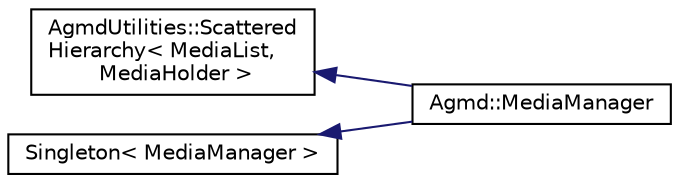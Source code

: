 digraph "Graphical Class Hierarchy"
{
  edge [fontname="Helvetica",fontsize="10",labelfontname="Helvetica",labelfontsize="10"];
  node [fontname="Helvetica",fontsize="10",shape=record];
  rankdir="LR";
  Node1 [label="AgmdUtilities::Scattered\lHierarchy\< MediaList,\l MediaHolder \>",height=0.2,width=0.4,color="black", fillcolor="white", style="filled",URL="$class_agmd_utilities_1_1_scattered_hierarchy.html"];
  Node1 -> Node2 [dir="back",color="midnightblue",fontsize="10",style="solid",fontname="Helvetica"];
  Node2 [label="Agmd::MediaManager",height=0.2,width=0.4,color="black", fillcolor="white", style="filled",URL="$class_agmd_1_1_media_manager.html"];
  Node3 [label="Singleton\< MediaManager \>",height=0.2,width=0.4,color="black", fillcolor="white", style="filled",URL="$class_singleton.html"];
  Node3 -> Node2 [dir="back",color="midnightblue",fontsize="10",style="solid",fontname="Helvetica"];
}
